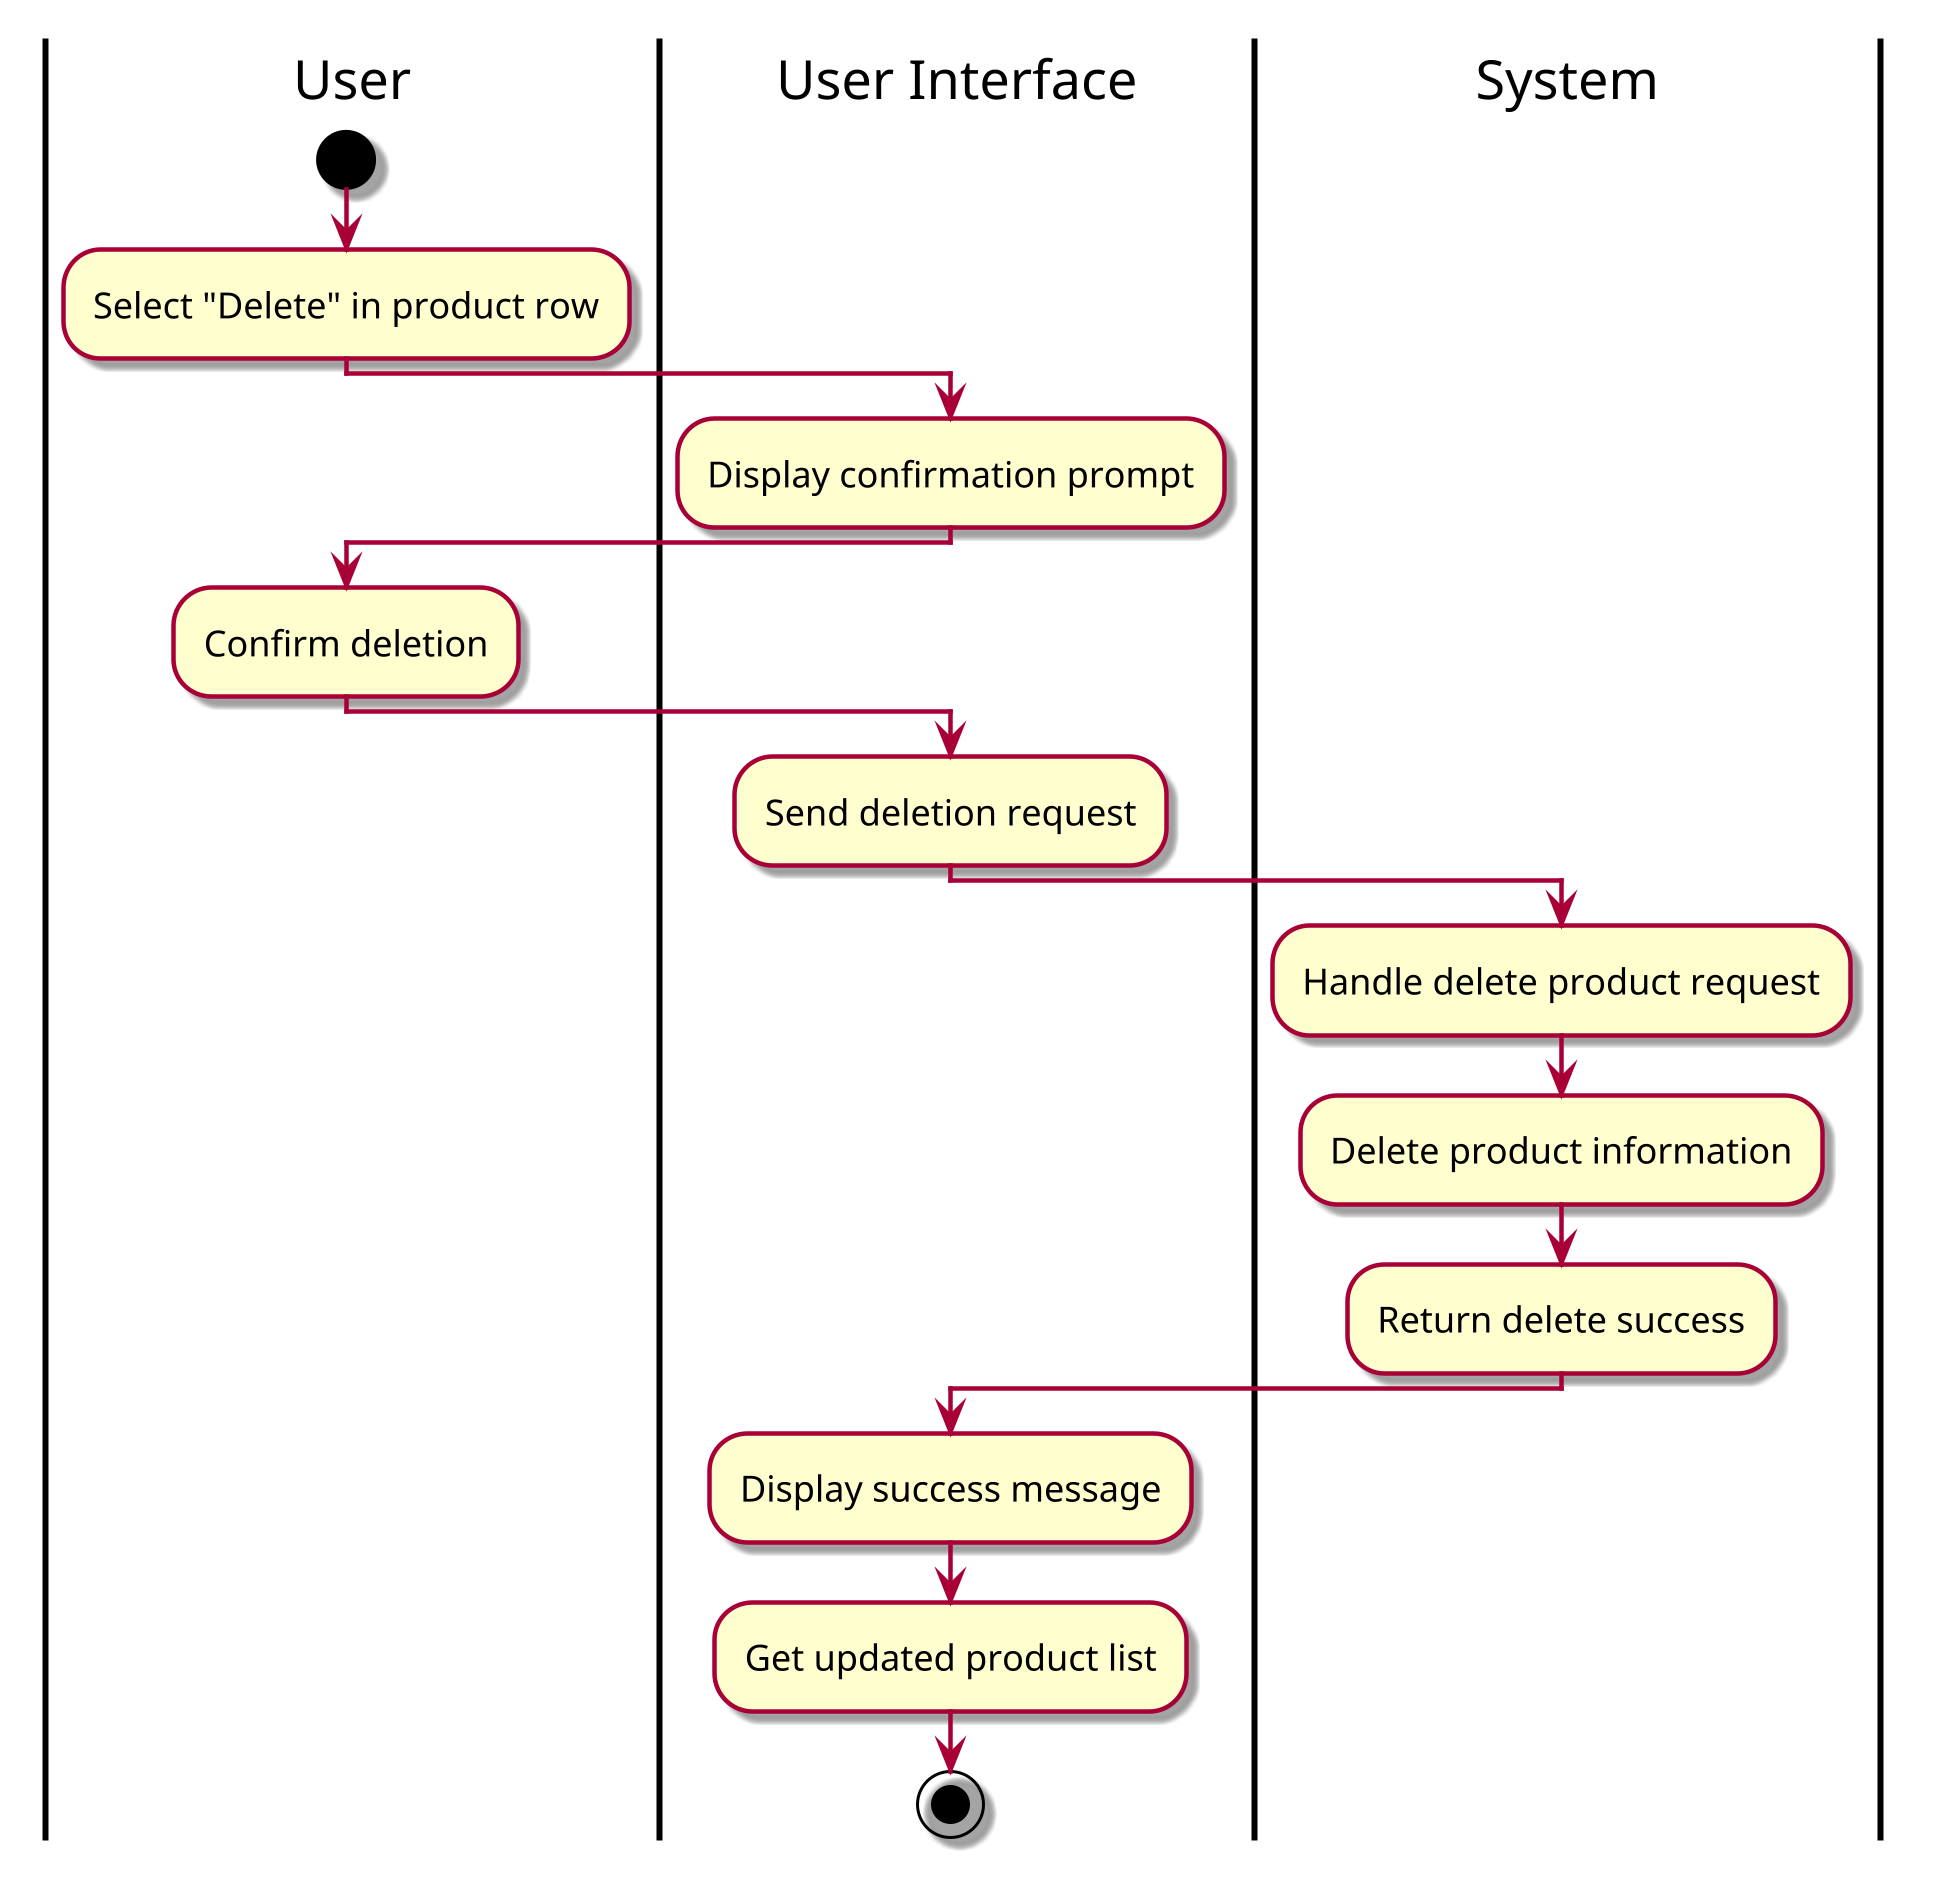 @startuml Delete Product
skin rose
scale 3

|User|
start
:Select "Delete" in product row;
|User Interface|
:Display confirmation prompt;
|User|
:Confirm deletion;
|User Interface|
:Send deletion request;
|System|
:Handle delete product request;
:Delete product information;
:Return delete success;
|User Interface|
:Display success message;
:Get updated product list;
stop
@enduml